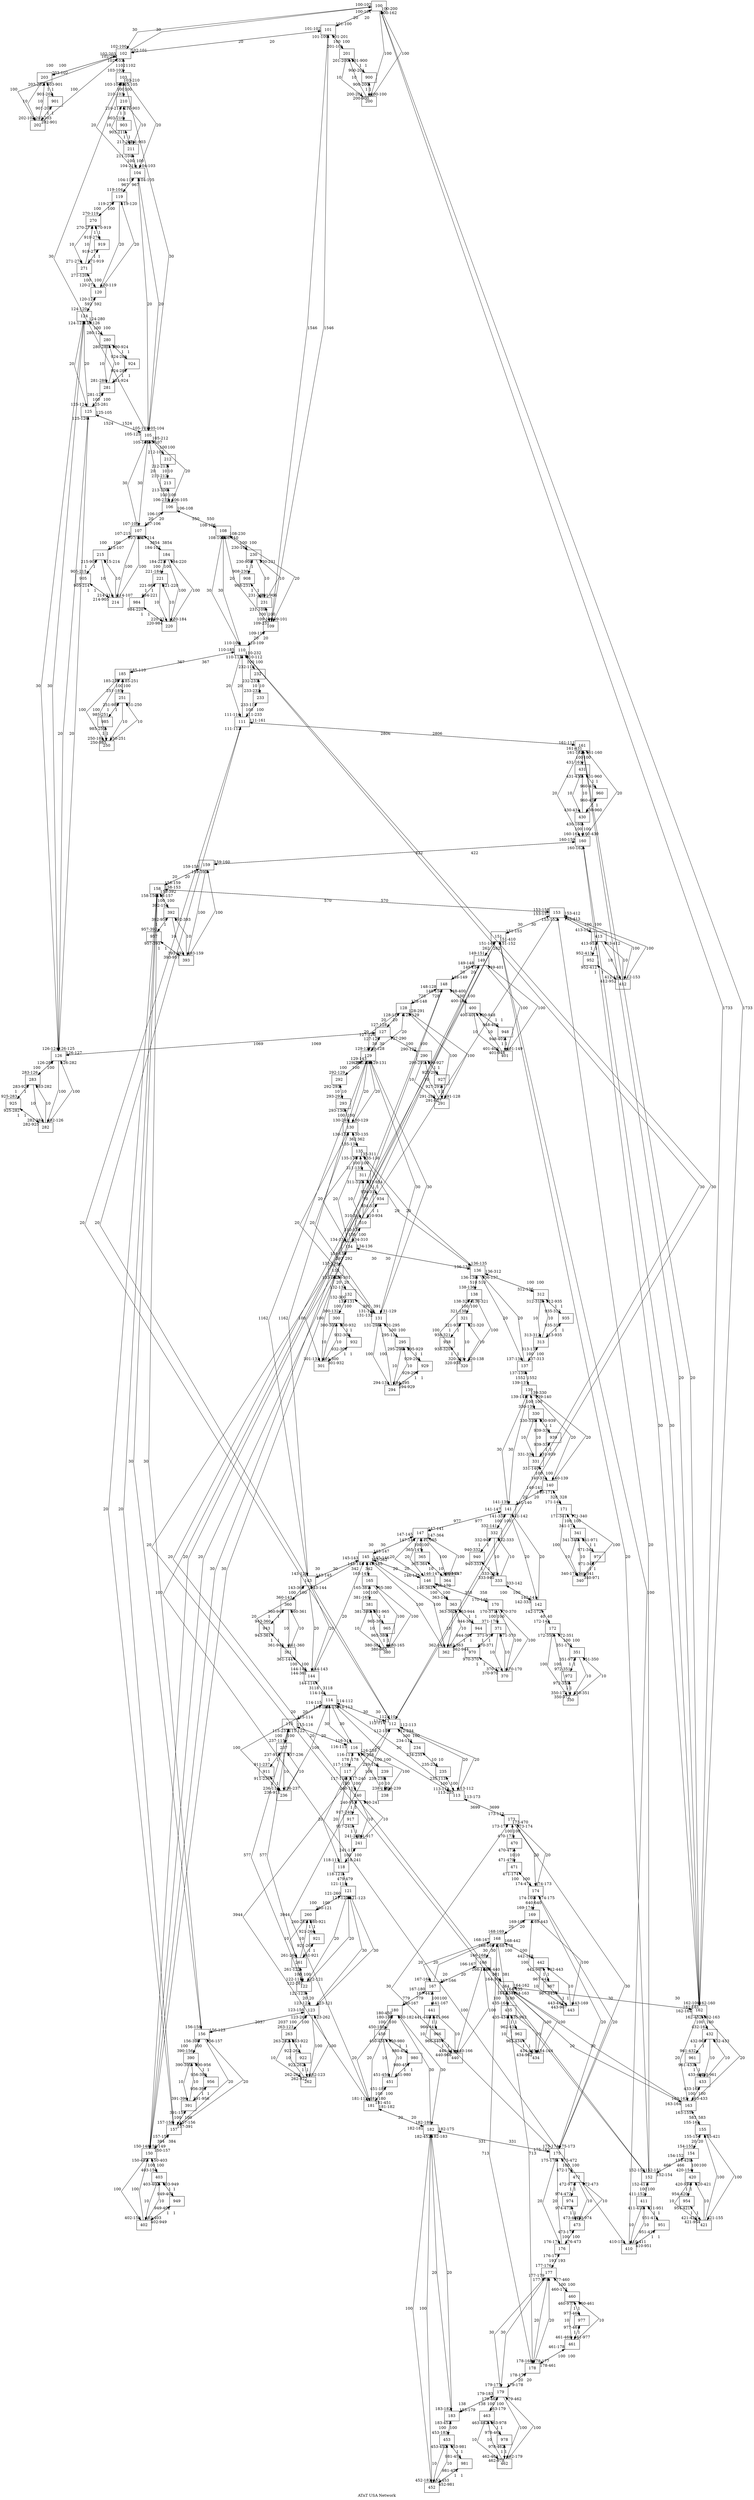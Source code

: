 digraph Test {

	/*compound=true*/
	//176 Nodes
	node [shape=box];
	edge [len=3];
	/*Instantiation of nodes, required to successfully calling .get_node_list() 		(pydot) */
	//BACKBONE NODES (82)
	100[group=A, comment=PID1]; 101[group=A, comment=PID1]; 102[group=A, comment=PID1]; //SEATTLE
	103[group=A, comment=PID2]; 104[group=A, comment=PID2]; 105[group=A, comment=PID2]; 106[group=A, comment=PID2]; 107[group=A, comment=PID2]; //SF
	108[group=A, comment=PID3]; 109[group=A, comment=PID3]; 110[group=A, comment=PID3]; 111[group=A, comment=PID3]; 112[group=A, comment=PID3]; //LA
	113[group=A, comment=PID3]; 114[group=A, comment=PID3]; 115[group=A, comment=PID3]; 116[group=A, comment=PID3]; //LA
	117[group=A, comment=PID4]; 118[group=A, comment=PID4]; //SD
	119[group=A, comment=PID5]; 120[group=A, comment=PID5]; //Salt Lake City
	121[group=A, comment=PID6]; 122[group=A, comment=PID6]; 123[group=A, comment=PID6]; //Phx
	124[group=A, comment=PID7]; 125[group=A, comment=PID7]; 126[group=A, comment=PID7]; //DENVER
	127[group=A, comment=PID8]; 128[group=A, comment=PID8]; 129[group=A, comment=PID8]; 130[group=A, comment=PID8]; 131[group=A, comment=PID8]; //Dallas
	132[group=A, comment=PID9]; 133[group=A, comment=PID9]; //San Antonio
	134[group=A, comment=PID10]; 135[group=A, comment=PID10]; 136[group=A, comment=PID10]; 137[group=A, comment=PID10]; //Houston
	138[group=A, comment=PID11]; //NO
	139[group=A, comment=PID12]; 140[group=A, comment=PID12]; 141[group=A, comment=PID12]; 142[group=A, comment=PID12]; //MIA
	143[group=A, comment=PID13]; 144[group=A, comment=PID13]; 145[group=A, comment=PID13]; 146[group=A, comment=PID13]; 147[group=A, comment=PID13]; //ATL 185
	148[group=A, comment=PID14]; 149[group=A, comment=PID14]; 150[group=A, comment=PID14]; //KC
	151[group=A, comment=PID15]; 152[group=A, comment=PID15]; 153[group=A, comment=PID15]; //Omaha
	154[group=A, comment=PID16]; 155[group=A, comment=PID16]; //Minapolis
	156[group=A, comment=PID17]; 157[group=A, comment=PID17]; 158[group=A, comment=PID17]; 159[group=A, comment=PID17]; //St.Louis
	160[group=A, comment=PID18]; 161[group=A, comment=PID18]; 162[group=A, comment=PID18]; 163[group=A, comment=PID18]; 164[group=A, comment=PID18]; //CHICAGO
	165[group=A, comment=PID19]; //Nashville
	166[group=A, comment=PID20]; 167[group=A, comment=PID20]; 168[group=A, comment=PID20]; 169[group=A, comment=PID20]; //DETROIT
	170[group=A, comment=PID21]; //Charlotte
	171[group=A, comment=PID22]; //TAMPA BAY
	172[group=A, comment=PID23]; //Ft. Lauderdale
	173[group=A, comment=PID24]; 174[group=A, comment=PID24]; 175[group=A, comment=PID24]; 176[group=A, comment=PID24]; //Washington D.C.
	177[group=A, comment=PID25]; 178[group=A, comment=PID25]; 179[group=A, comment=PID25]; //Philly
	180[group=A, comment=PID26]; 181[group=A, comment=PID26]; 182[group=A, comment=PID26]; 183[group=A, comment=PID26]; //NY
	184[group=A, comment=PID27]; //Honolulu
	185[group=A, comment=PID28]; //Las Vegas
	

	
	//Aggregation Network (94)
	200[group=A, comment=PID1]; 201[group=A, comment=PID1]; 202[group=A, comment=PID1]; 203[group=A, comment=PID1];//Seattle
	210[group=A, comment=PID2]; 211[group=A, comment=PID2]; 212[group=A, comment=PID2]; 213[group=A, comment=PID2];//San Fransisco
	214[group=A, comment=PID2]; 215[group=A, comment=PID2];//San Fransico
	230[group=A, comment=PID3]; 231[group=A, comment=PID3]; 232[group=A, comment=PID3]; 233[group=A, comment=PID3]; 
	234[group=A, comment=PID3]; 235[group=A, comment=PID3];//Los Angeles
	236[group=A, comment=PID3]; 237[group=A, comment=PID3]; 238[group=A, comment=PID3]; 239[group=A, comment=PID3];//Los Angeles
	240[group=A, comment=PID4]; 241[group=A, comment=PID4]; //San Diego
	270[group=A, comment=PID5]; 271[group=A, comment=PID5]; //Salt Lake City
	260[group=A, comment=PID6]; 261[group=A, comment=PID6]; 262[group=A, comment=PID6]; 263[group=A, comment=PID6];//Phoenix
	280[group=A, comment=PID7]; 281[group=A, comment=PID7]; 282[group=A, comment=PID7]; 283[group=A, comment=PID7];//Denver
	290[group=A, comment=PID8]; 291[group=A, comment=PID8]; 292[group=A, comment=PID8]; 293[group=A, comment=PID8]; //Dallas
	294[group=A, comment=PID8]; 295[group=A, comment=PID8];//Dallas
	300[group=A, comment=PID9]; 301[group=A, comment=PID9]; //San Antonio
	310[group=A, comment=PID10]; 311[group=A, comment=PID10]; 312[group=A, comment=PID10]; 313[group=A, comment=PID10];//Houston
	320[group=A, comment=PID11]; 321[group=A, comment=PID11]; //New Orealns
	330[group=A, comment=PID12]; 331[group=A, comment=PID12]; 332[group=A, comment=PID12]; 333[group=A, comment=PID12]; //Miami
	360[group=A, comment=PID13]; 361[group=A, comment=PID13]; 362[group=A, comment=PID13]; 363[group=A, comment=PID13]; //Atlanta
	364[group=A, comment=PID13]; 365[group=A, comment=PID13]; //Atlanta
	400[group=A, comment=PID14]; 401[group=A, comment=PID14]; 402[group=A, comment=PID14]; 403[group=A, comment=PID14]; //Kansas City
	410[group=A, comment=PID15]; 411[group=A, comment=PID15]; 412[group=A, comment=PID15]; 413[group=A, comment=PID15]; //Omaha
	420[group=A, comment=PID16]; 421[group=A, comment=PID16]; //Mineapolis
	390[group=A, comment=PID17]; 391[group=A, comment=PID17]; 392[group=A, comment=PID17]; 393[group=A, comment=PID17]; //St. Louis	
	430[group=A, comment=PID18]; 431[group=A, comment=PID18]; 432[group=A, comment=PID18]; 433[group=A, comment=PID18]; //Chicago
	434[group=A, comment=PID18]; 435[group=A, comment=PID18]; //Chicago
	380[group=A, comment=PID19]; 381[group=A, comment=PID19]; //Nashville
	440[group=A, comment=PID20]; 441[group=A, comment=PID20]; 442[group=A, comment=PID20]; 443[group=A, comment=PID20]; //Detroit
	370[group=A, comment=PID21]; 371[group=A, comment=PID21]; //Charlotte	
	340[group=A, comment=PID22]; 341[group=A, comment=PID22]; //Tampa Bay
	350[group=A, comment=PID23]; 351[group=A, comment=PID23]; //Ft. Lauderdale
	470[group=A, comment=PID24]; 471[group=A, comment=PID24]; 472[group=A, comment=PID24]; 473[group=A, comment=PID24]; //Washington DC.
	460[group=A, comment=PID25]; 461[group=A, comment=PID25]; 462[group=A, comment=PID25]; 463[group=A, comment=PID25]; //Philadelphia
	450[group=A, comment=PID26]; 451[group=A, comment=PID26]; 452[group=A, comment=PID26]; 453[group=A, comment=PID26]; //New York
	220[group=A, comment=PID27]; 221[group=A, comment=PID27]; //Honolulu
	250[group=A, comment=PID28]; 251[group=A, comment=PID28]; //Las Vegas
	
	//VANTAGE POINTS
	900[group=V, comment=PID0]; 901[group=V, comment=PID0];//Seattle
	903[group=V, comment=PID0]; //904[group=V, comment=PID0];
	905[group=V, comment=PID0]; 
	908[group=V, comment=PID0]; //909[group=V, comment=PID0]; 910[group=V, comment=PID0]; 
	911[group=V, comment=PID0]; //912[group=V, comment=PID0]; 
	917[group=V, comment=PID0]; 919[group=V, comment=PID0]; 
	921[group=V, comment=PID0]; 922[group=V, comment=PID0]; 
	924[group=V, comment=PID0]; 925[group=V, comment=PID0]; 
	927[group=V, comment=PID0]; //928[group=V, comment=PID0];
	929[group=V, comment=PID0];
	932[group=V, comment=PID0]; 934[group=V, comment=PID0]; 935[group=V, comment=PID0];
	938[group=V, comment=PID0]; 939[group=V, comment=PID0]; 940[group=V, comment=PID0];
	943[group=V, comment=PID0]; 944[group=V, comment=PID0]; //945[group=V, comment=PID0];
	948[group=V, comment=PID0]; 949[group=V, comment=PID0]; 
	951[group=V, comment=PID0]; 952[group=V, comment=PID0]; 
	954[group=V, comment=PID0]; 956[group=V, comment=PID0]; 957[group=V, comment=PID0]; 
	960[group=V, comment=PID0]; 961[group=V, comment=PID0]; 962[group=V, comment=PID0];
	965[group=V, comment=PID0]; 966[group=V, comment=PID0]; 967[group=V, comment=PID0];
	970[group=V, comment=PID0]; 971[group=V, comment=PID0]; 972[group=V, comment=PID0]; 
	//973[group=V, comment=PID0]; 
	974[group=V, comment=PID0]; 
	977[group=V, comment=PID0]; 978[group=V, comment=PID0]; 
	980[group=V, comment=PID0]; 981[group=V, comment=PID0]; 
	984[group=V, comment=PID0]; 985[group=V, comment=PID0]; 
	
	
	
	overlap = scale;
	splines = false;
	label = "ATnT USA Network";
	orientation = portrait;
	
	//CORE EDGES
	//Seattle
	100 -> 162	[label=1733,headlabel="162-100" ,alias = 1,latency=9.299,alto=PID0];
	101 -> 109	[label=1546,headlabel="109-101" ,alias = 1,latency=5.156,alto=PID0];
	102 -> 103	[label=1102,headlabel="103-102" ,alias = 1,latency=3.675,alto=PID0];
	//San Fransisco
	103 -> 102	[label=1102,headlabel="102-103" ,alias = 1,latency=3.675,alto=PID0];
	104 -> 119	[label=967,headlabel="119-104" ,alias = 1,latency=3.225,alto=PID0];
	105 -> 125	[label=1524,headlabel="125-105" ,alias = 1,latency=5.083,alto=PID0];
	106 -> 108	[label=550,headlabel="108-106" ,alias = 1,latency=1.834,alto=PID0];
	107 -> 184	[label=3854,headlabel="184-107" ,alias = 1,latency=12.855,alto=PID0];
	//Los Angeles
	108 -> 106	[label=550,headlabel="106-108" ,alias = 1,latency=1.834,alto=PID0];
	109 -> 101	[label=1546,headlabel="101-109" ,alias = 1,latency=5.156,alto=PID0];
	110 -> 185	[label=367,headlabel="185-110" ,alias = 1,latency=1.224,alto=PID0];
	111 -> 161	[label=2806,headlabel="161-111" ,alias = 1,latency=9.359,alto=PID0];
	112 -> 181	[label=3944,headlabel="181-112" ,alias = 1,latency=13.155,alto=PID0];
	113 -> 173	[label=3699,headlabel="173-113" ,alias = 1,latency=12.338,alto=PID0];
	114 -> 144	[label=3118,headlabel="144-114" ,alias = 1,latency=10.400,alto=PID0];
	115 -> 122	[label=577,headlabel="122-115" ,alias = 1,latency=1.924,alto=PID0];
	116 -> 117	[label=178,headlabel="117-116" ,alias = 1,latency=0.593,alto=PID0];
	//San Diego
	117 -> 116	[label=178,headlabel="116-117" ,alias = 1,latency=0.593,alto=PID0];
	118 -> 121	[label=479,headlabel="121-118" ,alias = 1,latency=1.597,alto=PID0];
	//Salt Lake City
	119 -> 104	[label=967,headlabel="104-119" ,alias = 1,latency=9.333,alto=PID0];
	120 -> 124	[label=592,headlabel="124-120" ,alias = 1,latency=4.252,alto=PID0];
	//Phoenix
	121 -> 118	[label=479,headlabel="118-121" ,alias = 1,latency=1.597,alto=PID0];
	122 -> 115	[label=577,headlabel="115-122" ,alias = 1,latency=1.924,alto=PID0];
	123 -> 156	[label=2037,headlabel="156-123" ,alias = 1,latency=6.794,alto=PID0];
	//Denver
	124 -> 120	[label=592,headlabel="120-124" ,alias = 1,latency=4.252,alto=PID0];
	125 -> 105	[label=1524,headlabel="105-125" ,alias = 1,latency=5.083,alto=PID0];
	126 -> 127	[label=1069,headlabel="127-126" ,alias = 1,latency=3.565,alto=PID0];
	//Dallas
	127 -> 126	[label=1069,headlabel="126-127" ,alias = 1,latency=3.565,alto=PID0];
	128 -> 148	[label=728,headlabel="148-128" ,alias = 1,latency=2.428,alto=PID0];
	129 -> 143	[label=1162,headlabel="143-129" ,alias = 1,latency=3.876,alto=PID0];
	130 -> 135	[label=362,headlabel="135-130" ,alias = 1,latency=1.207,alto=PID0];
	131 -> 132	[label=391,headlabel="132-131" ,alias = 1,latency=1.304,alto=PID0];
	//San Antonio
	132 -> 131	[label=391,headlabel="131-132" ,alias = 1,latency=1.304,alto=PID0];
	133 -> 134	[label=292,headlabel="134-133" ,alias = 1,latency=0.974,alto=PID0];
	//Houston
	134 -> 133	[label=292,headlabel="133-134" ,alias = 1,latency=0.974,alto=PID0];
	135 -> 130	[label=362,headlabel="130-135" ,alias = 1,latency=1.207,alto=PID0];
	136 -> 138	[label=510,headlabel="138-136" ,alias = 1,latency=1.701,alto=PID0];
	137 -> 139	[label=1552,headlabel="139-137" ,alias = 1,latency=5.176,alto=PID0];
	//New Orleans
	138 -> 136	[label=510,headlabel="136-138" ,alias = 1,latency=1.701,alto=PID0];
	//Miami
	139 -> 137	[label=1552,headlabel="137-139" ,alias = 1,latency=5.176,alto=PID0];
	140 -> 171	[label=328,headlabel="171-140" ,alias = 1,latency=1.094,alto=PID0];
	141 -> 147	[label=977,headlabel="147-141" ,alias = 1,latency=3.258,alto=PID0];
	142 -> 172	[label=40,headlabel="172-142" ,alias = 1,latency=0.133,alto=PID0];
	//Atlanta
	143 -> 129	[label=1162,headlabel="129-143" ,alias = 1,latency=3.876,alto=PID0];
	144 -> 114	[label=3118,headlabel="114-144" ,alias = 1,latency=10.400,alto=PID0];
	145 -> 165	[label=342,headlabel="165-145" ,alias = 1,latency=1.140,alto=PID0];
	146 -> 170	[label=358,headlabel="170-146" ,alias = 1,latency=1.194,alto=PID0];
	147 -> 141	[label=977,headlabel="141-147" ,alias = 1,latency=3.258,alto=PID0];
	//Kansas City
	148 -> 128	[label=728,headlabel="128-148" ,alias = 1,latency=2.428,alto=PID0];
	149 -> 151	[label=262,headlabel="151-149" ,alias = 1,latency=0.873,alto=PID0];
	150 -> 157	[label=384,headlabel="157-150" ,alias = 1,latency=1.901,alto=PID0];
	//Omaha
	151 -> 149	[label=262,headlabel="149-151" ,alias = 1,latency=0.873,alto=PID0];
	152 -> 154	[label=466,headlabel="154-152" ,alias = 1,latency=1.554,alto=PID0];
	153 -> 158	[label=570,headlabel="158-153" ,alias = 1,latency=1.901,alto=PID0];
	//Mineapolis
	154 -> 152	[label=466,headlabel="152-154" ,alias = 1,latency=1.554,alto=PID0];
	155 -> 163	[label=583,headlabel="163-155" ,alias = 1,latency=1.944,alto=PID0];
	//St. Louis
	156 -> 123	[label=2037,headlabel="123-156" ,alias = 1,latency=6.794,alto=PID0];
	157 -> 150	[label=384,headlabel="150-157" ,alias = 1,latency=1.901,alto=PID0];
	158 -> 153	[label=570,headlabel="153-158" ,alias = 1,latency=1.901,alto=PID0];
	159 -> 160	[label=422,headlabel="160-159" ,alias = 1,latency=1.407,alto=PID0];
	//Chicago
	160 -> 159	[label=422,headlabel="159-160" ,alias = 1,latency=1.407,alto=PID0];
	161 -> 111	[label=2806,headlabel="111-161" ,alias = 1,latency=9.359,alto=PID0];
	162 -> 100	[label=1733,headlabel="100-162" ,alias = 1,latency=9.299,alto=PID0];
	163 -> 155	[label=583,headlabel="155-163" ,alias = 1,latency=1.944,alto=PID0];
	164 -> 166	[label=381,headlabel="166-164" ,alias = 1,latency=1.270,alto=PID0];
	//Nashville
	165 -> 145	[label=342,headlabel="145-165" ,alias = 1,latency=1.140,alto=PID0];
	//Detroit
	166 -> 164	[label=381,headlabel="164-166" ,alias = 1,latency=1.270,alto=PID0];
	167 -> 180	[label=779,headlabel="180-167" ,alias = 1,latency=2.598,alto=PID0];
	168 -> 178	[label=713,headlabel="178-168" ,alias = 1,latency=2.378,alto=PID0];
	169 -> 174	[label=640,headlabel="174-169" ,alias = 1,latency=2.134,alto=PID0];
	//Charlotte
	170 -> 146	[label=358,headlabel="146-170" ,alias = 1,latency=1.194,alto=PID0];
	//Tampa Bay
	171 -> 140	[label=328,headlabel="140-171" ,alias = 1,latency=1.094,alto=PID0];
	//Fort Lauderdale
	172 -> 142	[label=40,headlabel="142-172" ,alias = 1,latency=0.133,alto=PID0];
	//Washington D.C.
	173 -> 113	[label=3699,headlabel="113-173" ,alias = 1,latency=12.338,alto=PID0];
	174 -> 169	[label=640,headlabel="169-174" ,alias = 1,latency=2.134,alto=PID0];
	175 -> 182	[label=331,headlabel="182-175" ,alias = 1,latency=1.104,alto=PID0];
	176 -> 177	[label=193,headlabel="177-176" ,alias = 1,latency=0.643,alto=PID0];
	//Philadelphia
	177 -> 176	[label=193,headlabel="176-177" ,alias = 1,latency=0.643,alto=PID0];
	178 -> 168	[label=713,headlabel="168-178" ,alias = 1,latency=2.378,alto=PID0];
	179 -> 183	[label=138,headlabel="183-179" ,alias = 1,latency=0.460,alto=PID0];
	//New York
	180 -> 167	[label=779,headlabel="167-180" ,alias = 1,latency=2.598,alto=PID0];
	181 -> 112	[label=3944,headlabel="112-181" ,alias = 1,latency=13.155,alto=PID0];
	182 -> 175	[label=331,headlabel="175-182" ,alias = 1,latency=1.104,alto=PID0];
	183 -> 179	[label=138,headlabel="179-183" ,alias = 1,latency=0.460,alto=PID0];
	//Honolulu
	184 -> 107	[label=3854,headlabel="107-184" ,alias = 1,latency=12.855,alto=PID0];
	//Las Vegas
	185 -> 110	[label=367,headlabel="110-185" ,alias = 1,latency=1.224,alto=PID0];
		
		
	//Aggregation Network edges
	//Seattle
	100 -> 101	[label=20,headlabel="101-100" ,alias=1,latency=4];
	100 -> 102	[label=30,headlabel="102-100" ,alias=1,latency=4];
	100 -> 200	[label=100,headlabel="200-100" ,alias=1,latency=4];
	200 -> 100	[label=100,headlabel="100-200" ,alias=1,latency=4];
	200 -> 201	[label=10,headlabel="201-200" ,alias=1,latency=4];
	101 -> 100	[label=20,headlabel="100-101" ,alias=1,latency=4];
	101 -> 102	[label=20,headlabel="102-101" ,alias=1,latency=4];
	101 -> 201	[label=100,headlabel="201-101" ,alias=1,latency=4];
	201 -> 200	[label=10,headlabel="200-201" ,alias=1,latency=4];
	201 -> 101	[label=100,headlabel="101-201" ,alias=1,latency=4];
	102 -> 101	[label=20,headlabel="101-102" ,alias=1,latency=4];
	102 -> 100	[label=30,headlabel="100-102" ,alias=1,latency=4];
	102 -> 202	[label=100,headlabel="202-102" ,alias=1,latency=4];
	102 -> 203	[label=100,headlabel="203-102" ,alias=1,latency=4];
	202 -> 102	[label=100,headlabel="102-202" ,alias=1,latency=4];
	202 -> 203	[label=10,headlabel="203-202" ,alias=1,latency=4];
	203 -> 202	[label=10,headlabel="202-203" ,alias=1,latency=4];
	203 -> 102	[label=100,headlabel="102-203" ,alias=1,latency=4];
	200 -> 900	[label=1,headlabel="900-200" ,alias=1,latency=4];
	900 -> 200	[label=1,headlabel="200-900" ,alias=1,latency=4];
	201 -> 900	[label=1,headlabel="900-201" ,alias=1,latency=4];
	900 -> 201	[label=1,headlabel="201-900" ,alias=1,latency=4];
	202 -> 901	[label=1,headlabel="901-202" ,alias=1,latency=4];
	901 -> 202	[label=1,headlabel="202-901" ,alias=1,latency=4];
	203 -> 901	[label=1,headlabel="901-203" ,alias=1,latency=4];
	901 -> 203	[label=1,headlabel="203-901" ,alias=1,latency=4];
	//San Fransico
	103 -> 104	[label=20,headlabel="104-103" ,alias=1,latency=4];
	103 -> 105	[label=30,headlabel="105-103" ,alias=1,latency=4];
	103 -> 210	[label=100,headlabel="210-103" ,alias=1,latency=4];
	210 -> 103	[label=100,headlabel="103-210" ,alias=1,latency=4];
	210 -> 211	[label=10,headlabel="211-210" ,alias=1,latency=4];
	104 -> 103	[label=20,headlabel="103-104" ,alias=1,latency=4];
	104 -> 105	[label=20,headlabel="105-104" ,alias=1,latency=4];
	104 -> 211	[label=100,headlabel="211-104" ,alias=1,latency=4];
	211 -> 210	[label=10,headlabel="210-211" ,alias=1,latency=4];
	211 -> 104	[label=100,headlabel="104-211" ,alias=1,latency=4];
	105 -> 103	[label=30,headlabel="103-105" ,alias=1,latency=4];
	105 -> 104	[label=20,headlabel="104-105" ,alias=1,latency=4];
	105 -> 106	[label=20,headlabel="106-105" ,alias=1,latency=4];
	105 -> 107	[label=30,headlabel="107-105" ,alias=1,latency=4];
	105 -> 212	[label=100,headlabel="212-105" ,alias=1,latency=4];
	212 -> 105	[label=100,headlabel="105-212" ,alias=1,latency=4];
	212 -> 213	[label=10,headlabel="213-212" ,alias=1,latency=4];
	106 -> 105	[label=20,headlabel="105-106" ,alias=1,latency=4];
	106 -> 107	[label=20,headlabel="107-106" ,alias=1,latency=4];
	106 -> 213	[label=100,headlabel="213-106" ,alias=1,latency=4];
	213 -> 212	[label=10,headlabel="212-213" ,alias=1,latency=4];
	213 -> 106	[label=100,headlabel="106-213" ,alias=1,latency=4];
	107 -> 105	[label=30,headlabel="105-107" ,alias=1,latency=4];
	107 -> 106	[label=20,headlabel="106-107" ,alias=1,latency=4];
	107 -> 214	[label=100,headlabel="214-107" ,alias=1,latency=4];
	107 -> 215	[label=100,headlabel="215-107" ,alias=1,latency=4];
	214 -> 107	[label=100,headlabel="107-214" ,alias=1,latency=4];
	214 -> 215	[label=10,headlabel="215-214" ,alias=1,latency=4];
	215 -> 214	[label=10,headlabel="214-215" ,alias=1,latency=4];
	215 -> 107	[label=100,headlabel="107-215" ,alias=1,latency=4];
	210 -> 903	[label=1,headlabel="903-210" ,alias=1,latency=4];
	903 -> 210	[label=1,headlabel="210-903" ,alias=1,latency=4];
	211 -> 903	[label=1,headlabel="903-211" ,alias=1,latency=4];
	903 -> 211	[label=1,headlabel="211-903" ,alias=1,latency=4];
	//212 -> 904	[label=1,headlabel="904-212" ,alias=1,latency=4];
	//904 -> 212	[label=1,headlabel="212-904" ,alias=1,latency=4];
	//213 -> 904	[label=1,headlabel="904-213" ,alias=1,latency=4];
	//904 -> 213	[label=1,headlabel="213-904" ,alias=1,latency=4];
	214 -> 905	[label=1,headlabel="905-214" ,alias=1,latency=4];
	905 -> 214	[label=1,headlabel="214-905" ,alias=1,latency=4];
	215 -> 905	[label=1,headlabel="905-215" ,alias=1,latency=4];
	905 -> 215	[label=1,headlabel="215-905" ,alias=1,latency=4];
	//Los Angeles
	108 -> 109	[label=20,headlabel="109-108" ,alias=1,latency=4];
	108 -> 110	[label=30,headlabel="110-108" ,alias=1,latency=4];
	108 -> 230	[label=100,headlabel="230-108" ,alias=1,latency=4];
	230 -> 108	[label=100,headlabel="108-230" ,alias=1,latency=4];
	230 -> 231	[label=10,headlabel="231-230" ,alias=1,latency=4];
	109 -> 108	[label=20,headlabel="108-109" ,alias=1,latency=4];
	109 -> 110	[label=20,headlabel="110-109" ,alias=1,latency=4];
	109 -> 231	[label=100,headlabel="231-109" ,alias=1,latency=4];
	231 -> 230	[label=10,headlabel="230-231" ,alias=1,latency=4];
	231 -> 109	[label=100,headlabel="109-231" ,alias=1,latency=4];
	110 -> 108	[label=30,headlabel="108-110" ,alias=1,latency=4];
	110 -> 109	[label=20,headlabel="109-110" ,alias=1,latency=4];
	110 -> 111	[label=20,headlabel="111-110" ,alias=1,latency=4];
	110 -> 112	[label=30,headlabel="112-110" ,alias=1,latency=4];
	110 -> 232	[label=100,headlabel="232-110" ,alias=1,latency=4];
	232 -> 110	[label=100,headlabel="110-232" ,alias=1,latency=4];
	232 -> 233	[label=10,headlabel="233-232" ,alias=1,latency=4];
	111 -> 110	[label=20,headlabel="110-111" ,alias=1,latency=4];
	111 -> 112	[label=20,headlabel="112-111" ,alias=1,latency=4];
	111 -> 233	[label=100,headlabel="233-111" ,alias=1,latency=4];
	233 -> 232	[label=10,headlabel="232-233" ,alias=1,latency=4];
	233 -> 111	[label=100,headlabel="111-233" ,alias=1,latency=4];
	112 -> 110	[label=30,headlabel="110-112" ,alias=1,latency=4];
	112 -> 113	[label=20,headlabel="113-112" ,alias=1,latency=4];
	112 -> 111	[label=20,headlabel="111-112" ,alias=1,latency=4];
	112 -> 114	[label=30,headlabel="114-112" ,alias=1,latency=4];
	112 -> 234	[label=100,headlabel="234-112" ,alias=1,latency=4];
	234 -> 112	[label=100,headlabel="112-234" ,alias=1,latency=4];
	234 -> 235	[label=10,headlabel="235-234" ,alias=1,latency=4];
	113 -> 112	[label=20,headlabel="112-113" ,alias=1,latency=4];
	113 -> 114	[label=20,headlabel="114-113" ,alias=1,latency=4];
	113 -> 235	[label=100,headlabel="235-113" ,alias=1,latency=4];
	235 -> 234	[label=10,headlabel="234-235" ,alias=1,latency=4];
	235 -> 113	[label=100,headlabel="113-235" ,alias=1,latency=4];
	114 -> 112	[label=30,headlabel="112-114" ,alias=1,latency=4];
	114 -> 113	[label=20,headlabel="113-114" ,alias=1,latency=4];
	114 -> 115	[label=20,headlabel="115-114" ,alias=1,latency=4];
	114 -> 116	[label=30,headlabel="116-114" ,alias=1,latency=4];
	114 -> 236	[label=100,headlabel="236-114" ,alias=1,latency=4];
	236 -> 114	[label=100,headlabel="114-236" ,alias=1,latency=4];
	236 -> 237	[label=10,headlabel="237-236" ,alias=1,latency=4];
	115 -> 114	[label=20,headlabel="114-115" ,alias=1,latency=4];
	115 -> 116	[label=20,headlabel="116-115" ,alias=1,latency=4];
	115 -> 237	[label=100,headlabel="237-115" ,alias=1,latency=4];
	237 -> 236	[label=10,headlabel="236-237" ,alias=1,latency=4];
	237 -> 115	[label=100,headlabel="115-237" ,alias=1,latency=4];
	116 -> 114	[label=30,headlabel="114-116" ,alias=1,latency=4];
	116 -> 115	[label=20,headlabel="115-116" ,alias=1,latency=4];
	116 -> 238	[label=100,headlabel="238-116" ,alias=1,latency=4];
	116 -> 239	[label=100,headlabel="239-116" ,alias=1,latency=4];
	238 -> 116	[label=100,headlabel="116-238" ,alias=1,latency=4];
	238 -> 239	[label=10,headlabel="239-238" ,alias=1,latency=4];
	239 -> 238	[label=10,headlabel="238-239" ,alias=1,latency=4];
	239 -> 116	[label=100,headlabel="116-239" ,alias=1,latency=4];
	230 -> 908	[label=1,headlabel="908-230" ,alias=1,latency=4];
	908 -> 230	[label=1,headlabel="230-908" ,alias=1,latency=4];
	231 -> 908	[label=1,headlabel="908-231" ,alias=1,latency=4];
	908 -> 231	[label=1,headlabel="231-908" ,alias=1,latency=4];
	//232 -> 909	[label=1,headlabel="909-232" ,alias=1,latency=4];
	//909 -> 232	[label=1,headlabel="232-909" ,alias=1,latency=4];
	//233 -> 909	[label=1,headlabel="909-233" ,alias=1,latency=4];
	//909 -> 233	[label=1,headlabel="233-909" ,alias=1,latency=4];
	//234 -> 910	[label=1,headlabel="910-234" ,alias=1,latency=4];
	//910 -> 234	[label=1,headlabel="234-910" ,alias=1,latency=4];
	//235 -> 910	[label=1,headlabel="910-235" ,alias=1,latency=4];
	//910 -> 235	[label=1,headlabel="235-910" ,alias=1,latency=4];
	236 -> 911	[label=1,headlabel="911-236" ,alias=1,latency=4];
	911 -> 236	[label=1,headlabel="236-911" ,alias=1,latency=4];
	237 -> 911	[label=1,headlabel="911-237" ,alias=1,latency=4];
	911 -> 237	[label=1,headlabel="237-911" ,alias=1,latency=4];
	//238 -> 912	[label=1,headlabel="912-238" ,alias=1,latency=4];
	//912 -> 238	[label=1,headlabel="238-912" ,alias=1,latency=4];
	//239 -> 912	[label=1,headlabel="912-239" ,alias=1,latency=4];
	//912 -> 239	[label=1,headlabel="239-912" ,alias=1,latency=4];
	//San Diego
	117 -> 118	[label=20,headlabel="118-117" ,alias=1,latency=4];
	117 -> 240	[label=100,headlabel="240-117" ,alias=1,latency=4];
	240 -> 117	[label=100,headlabel="117-240" ,alias=1,latency=4];
	240 -> 241	[label=10,headlabel="241-240" ,alias=1,latency=4];
	118 -> 117	[label=20,headlabel="117-118" ,alias=1,latency=4];
	118 -> 241	[label=100,headlabel="241-118" ,alias=1,latency=4];
	241 -> 240	[label=10,headlabel="240-241" ,alias=1,latency=4];
	241 -> 118	[label=100,headlabel="118-241" ,alias=1,latency=4];
	240 -> 917	[label=1,headlabel="917-240" ,alias=1,latency=4];
	917 -> 240	[label=1,headlabel="240-917" ,alias=1,latency=4];
	241 -> 917	[label=1,headlabel="917-241" ,alias=1,latency=4];
	917 -> 241	[label=1,headlabel="241-917" ,alias=1,latency=4];
	//Salt Lake City
	119 -> 120	[label=20,headlabel="120-119" ,alias=1,latency=4];
	119 -> 270	[label=100,headlabel="270-119" ,alias=1,latency=4];
	270 -> 119	[label=100,headlabel="119-270" ,alias=1,latency=4];
	270 -> 271	[label=10,headlabel="271-270" ,alias=1,latency=4];
	120 -> 119	[label=20,headlabel="119-120" ,alias=1,latency=4];
	120 -> 271	[label=100,headlabel="271-120" ,alias=1,latency=4];
	271 -> 270	[label=10,headlabel="270-271" ,alias=1,latency=4];
	271 -> 120	[label=100,headlabel="120-271" ,alias=1,latency=4];
	270 -> 919	[label=1,headlabel="919-270" ,alias=1,latency=4];
	919 -> 270	[label=1,headlabel="270-919" ,alias=1,latency=4];
	271 -> 919	[label=1,headlabel="919-271" ,alias=1,latency=4];
	919 -> 271	[label=1,headlabel="271-919" ,alias=1,latency=4];
	//Phoenix
	121 -> 122	[label=20,headlabel="122-121" ,alias=1,latency=4];
	121 -> 123	[label=30,headlabel="123-121" ,alias=1,latency=4];
	121 -> 260	[label=100,headlabel="260-121" ,alias=1,latency=4];
	260 -> 121	[label=100,headlabel="121-260" ,alias=1,latency=4];
	260 -> 261	[label=10,headlabel="261-260" ,alias=1,latency=4];
	122 -> 121	[label=20,headlabel="121-122" ,alias=1,latency=4];
	122 -> 123	[label=20,headlabel="123-122" ,alias=1,latency=4];
	122 -> 261	[label=100,headlabel="261-122" ,alias=1,latency=4];
	261 -> 260	[label=10,headlabel="260-261" ,alias=1,latency=4];
	261 -> 122	[label=100,headlabel="122-261" ,alias=1,latency=4];
	123 -> 122	[label=20,headlabel="122-123" ,alias=1,latency=4];
	123 -> 121	[label=30,headlabel="121-123" ,alias=1,latency=4];
	123 -> 262	[label=100,headlabel="262-123" ,alias=1,latency=4];
	123 -> 263	[label=100,headlabel="263-123" ,alias=1,latency=4];
	262 -> 123	[label=100,headlabel="123-262" ,alias=1,latency=4];
	262 -> 263	[label=10,headlabel="263-262" ,alias=1,latency=4];
	263 -> 262	[label=10,headlabel="262-263" ,alias=1,latency=4];
	263 -> 123	[label=100,headlabel="123-263" ,alias=1,latency=4];
	260 -> 921	[label=1,headlabel="921-260" ,alias=1,latency=4];
	921 -> 260	[label=1,headlabel="260-921" ,alias=1,latency=4];
	261 -> 921	[label=1,headlabel="921-261" ,alias=1,latency=4];
	921 -> 261	[label=1,headlabel="261-921" ,alias=1,latency=4];
	262 -> 922	[label=1,headlabel="922-262" ,alias=1,latency=4];
	922 -> 262	[label=1,headlabel="262-922" ,alias=1,latency=4];
	263 -> 922	[label=1,headlabel="922-263" ,alias=1,latency=4];
	922 -> 263	[label=1,headlabel="263-922" ,alias=1,latency=4];
	//Denver
	124 -> 125	[label=20,headlabel="125-124" ,alias=1,latency=4];
	124 -> 126	[label=30,headlabel="126-124" ,alias=1,latency=4];
	124 -> 280	[label=100,headlabel="280-124" ,alias=1,latency=4];
	280 -> 124	[label=100,headlabel="124-280" ,alias=1,latency=4];
	280 -> 281	[label=10,headlabel="281-280" ,alias=1,latency=4];
	125 -> 124	[label=20,headlabel="124-125" ,alias=1,latency=4];
	125 -> 126	[label=20,headlabel="126-125" ,alias=1,latency=4];
	125 -> 281	[label=100,headlabel="281-125" ,alias=1,latency=4];
	281 -> 280	[label=10,headlabel="280-281" ,alias=1,latency=4];
	281 -> 125	[label=100,headlabel="125-281" ,alias=1,latency=4];
	126 -> 125	[label=20,headlabel="125-126" ,alias=1,latency=4];
	126 -> 124	[label=30,headlabel="124-126" ,alias=1,latency=4];
	126 -> 282	[label=100,headlabel="282-126" ,alias=1,latency=4];
	126 -> 283	[label=100,headlabel="283-126" ,alias=1,latency=4];
	282 -> 126	[label=100,headlabel="126-282" ,alias=1,latency=4];
	282 -> 283	[label=10,headlabel="283-282" ,alias=1,latency=4];
	283 -> 282	[label=10,headlabel="282-283" ,alias=1,latency=4];
	283 -> 126	[label=100,headlabel="126-283" ,alias=1,latency=4];
	280 -> 924	[label=1,headlabel="924-280" ,alias=1,latency=4];
	924 -> 280	[label=1,headlabel="280-924" ,alias=1,latency=4];
	281 -> 924	[label=1,headlabel="924-281" ,alias=1,latency=4];
	924 -> 281	[label=1,headlabel="281-924" ,alias=1,latency=4];
	282 -> 925	[label=1,headlabel="925-282" ,alias=1,latency=4];
	925 -> 282	[label=1,headlabel="282-925" ,alias=1,latency=4];
	283 -> 925	[label=1,headlabel="925-283" ,alias=1,latency=4];
	925 -> 283	[label=1,headlabel="283-925" ,alias=1,latency=4];
	//Dallas
	127 -> 128	[label=20,headlabel="128-127" ,alias=1,latency=4];
	127 -> 129	[label=30,headlabel="129-127" ,alias=1,latency=4];
	127 -> 290	[label=100,headlabel="290-127" ,alias=1,latency=4];
	290 -> 127	[label=100,headlabel="127-290" ,alias=1,latency=4];
	290 -> 291	[label=10,headlabel="291-290" ,alias=1,latency=4];
	128 -> 127	[label=20,headlabel="127-128" ,alias=1,latency=4];
	128 -> 129	[label=20,headlabel="129-128" ,alias=1,latency=4];
	128 -> 291	[label=100,headlabel="291-128" ,alias=1,latency=4];
	291 -> 290	[label=10,headlabel="290-291" ,alias=1,latency=4];
	291 -> 128	[label=100,headlabel="128-291" ,alias=1,latency=4];
	129 -> 127	[label=30,headlabel="127-129" ,alias=1,latency=4];
	129 -> 128	[label=20,headlabel="128-129" ,alias=1,latency=4];
	129 -> 130	[label=20,headlabel="130-129" ,alias=1,latency=4];
	129 -> 131	[label=30,headlabel="131-129" ,alias=1,latency=4];
	129 -> 292	[label=100,headlabel="292-129" ,alias=1,latency=4];
	292 -> 129	[label=100,headlabel="129-292" ,alias=1,latency=4];
	292 -> 293	[label=10,headlabel="293-292" ,alias=1,latency=4];
	130 -> 129	[label=20,headlabel="129-130" ,alias=1,latency=4];
	130 -> 131	[label=20,headlabel="131-130" ,alias=1,latency=4];
	130 -> 293	[label=100,headlabel="293-130" ,alias=1,latency=4];
	293 -> 292	[label=10,headlabel="292-293" ,alias=1,latency=4];
	293 -> 130	[label=100,headlabel="130-293" ,alias=1,latency=4];
	131 -> 129	[label=30,headlabel="129-131" ,alias=1,latency=4];
	131 -> 130	[label=20,headlabel="130-131" ,alias=1,latency=4];
	131 -> 294	[label=100,headlabel="294-131" ,alias=1,latency=4];
	131 -> 295	[label=100,headlabel="295-131" ,alias=1,latency=4];
	294 -> 131	[label=100,headlabel="131-294" ,alias=1,latency=4];
	294 -> 295	[label=10,headlabel="295-294" ,alias=1,latency=4];
	295 -> 294	[label=10,headlabel="294-295" ,alias=1,latency=4];
	295 -> 131	[label=100,headlabel="131-295" ,alias=1,latency=4];
	290 -> 927	[label=1,headlabel="927-290" ,alias=1,latency=4];
	927 -> 290	[label=1,headlabel="290-927" ,alias=1,latency=4];
	291 -> 927	[label=1,headlabel="927-291" ,alias=1,latency=4];
	927 -> 291	[label=1,headlabel="291-927" ,alias=1,latency=4];
	//292 -> 928	[label=1,headlabel="928-292" ,alias=1,latency=4];
	//928 -> 292	[label=1,headlabel="292-928" ,alias=1,latency=4];
	//293 -> 928	[label=1,headlabel="928-293" ,alias=1,latency=4];
	//928 -> 293	[label=1,headlabel="293-928" ,alias=1,latency=4];
	294 -> 929	[label=1,headlabel="929-294" ,alias=1,latency=4];
	929 -> 294	[label=1,headlabel="294-929" ,alias=1,latency=4];
	295 -> 929	[label=1,headlabel="929-295" ,alias=1,latency=4];
	929 -> 295	[label=1,headlabel="295-929" ,alias=1,latency=4];
	//San Antonio
	132 -> 133	[label=20,headlabel="133-132" ,alias=1,latency=4];
	132 -> 300	[label=100,headlabel="300-132" ,alias=1,latency=4];
	300 -> 132	[label=100,headlabel="132-300" ,alias=1,latency=4];
	300 -> 301	[label=10,headlabel="301-300" ,alias=1,latency=4];
	133 -> 132	[label=20,headlabel="132-133" ,alias=1,latency=4];
	133 -> 301	[label=100,headlabel="301-133" ,alias=1,latency=4];
	301 -> 300	[label=10,headlabel="300-301" ,alias=1,latency=4];
	301 -> 133	[label=100,headlabel="133-301" ,alias=1,latency=4];
	300 -> 932	[label=1,headlabel="932-300" ,alias=1,latency=4];
	932 -> 300	[label=1,headlabel="300-932" ,alias=1,latency=4];
	301 -> 932	[label=1,headlabel="932-301" ,alias=1,latency=4];
	932 -> 301	[label=1,headlabel="301-932" ,alias=1,latency=4];
	//Houston
	134 -> 135	[label=20,headlabel="135-134" ,alias=1,latency=4];
	134 -> 136	[label=30,headlabel="136-134" ,alias=1,latency=4];
	134 -> 310	[label=100,headlabel="310-134" ,alias=1,latency=4];
	310 -> 134	[label=100,headlabel="134-310" ,alias=1,latency=4];
	310 -> 311	[label=10,headlabel="311-310" ,alias=1,latency=4];
	135 -> 134	[label=20,headlabel="134-135" ,alias=1,latency=4];
	135 -> 136	[label=20,headlabel="136-135" ,alias=1,latency=4];
	135 -> 311	[label=100,headlabel="311-135" ,alias=1,latency=4];
	311 -> 310	[label=10,headlabel="310-311" ,alias=1,latency=4];
	311 -> 135	[label=100,headlabel="135-311" ,alias=1,latency=4];
	136 -> 134	[label=30,headlabel="134-136" ,alias=1,latency=4];
	136 -> 135	[label=20,headlabel="135-136" ,alias=1,latency=4];
	136 -> 137	[label=20,headlabel="137-136" ,alias=1,latency=4];
	136 -> 312	[label=100,headlabel="312-136" ,alias=1,latency=4];
	312 -> 136	[label=100,headlabel="136-312" ,alias=1,latency=4];
	312 -> 313	[label=10,headlabel="313-312" ,alias=1,latency=4];
	137 -> 136	[label=20,headlabel="136-137" ,alias=1,latency=4];
	137 -> 313	[label=100,headlabel="313-137" ,alias=1,latency=4];
	313 -> 312	[label=10,headlabel="312-313" ,alias=1,latency=4];
	313 -> 137	[label=100,headlabel="137-313" ,alias=1,latency=4];
	310 -> 934	[label=1,headlabel="934-310" ,alias=1,latency=4];
	934 -> 310	[label=1,headlabel="310-934" ,alias=1,latency=4];
	311 -> 934	[label=1,headlabel="934-311" ,alias=1,latency=4];
	934 -> 311	[label=1,headlabel="311-934" ,alias=1,latency=4];
	312 -> 935	[label=1,headlabel="935-312" ,alias=1,latency=4];
	935 -> 312	[label=1,headlabel="312-935" ,alias=1,latency=4];
	313 -> 935	[label=1,headlabel="935-313" ,alias=1,latency=4];
	935 -> 313	[label=1,headlabel="313-935" ,alias=1,latency=4];
	//New Orleans
	138 -> 320	[label=100,headlabel="320-138" ,alias=1,latency=4];
	138 -> 321	[label=100,headlabel="321-138" ,alias=1,latency=4];
	320 -> 138	[label=100,headlabel="138-320" ,alias=1,latency=4];
	320 -> 321	[label=10,headlabel="321-320" ,alias=1,latency=4];
	321 -> 138	[label=100,headlabel="138-321" ,alias=1,latency=4];
	321 -> 320	[label=10,headlabel="320-321" ,alias=1,latency=4];
	320 -> 938	[label=1,headlabel="938-320" ,alias=1,latency=4];
	938 -> 320	[label=1,headlabel="320-938" ,alias=1,latency=4];
	321 -> 938	[label=1,headlabel="938-321" ,alias=1,latency=4];
	938 -> 321	[label=1,headlabel="321-938" ,alias=1,latency=4];
	//Miami
	139 -> 140	[label=20,headlabel="140-139" ,alias=1,latency=4];
	139 -> 141	[label=30,headlabel="141-139" ,alias=1,latency=4];
	139 -> 330	[label=100,headlabel="330-139" ,alias=1,latency=4];
	330 -> 139	[label=100,headlabel="139-330" ,alias=1,latency=4];
	330 -> 331	[label=10,headlabel="331-330" ,alias=1,latency=4];
	140 -> 139	[label=20,headlabel="139-140" ,alias=1,latency=4];
	140 -> 141	[label=20,headlabel="141-140" ,alias=1,latency=4];
	140 -> 331	[label=100,headlabel="331-140" ,alias=1,latency=4];
	331 -> 330	[label=10,headlabel="330-331" ,alias=1,latency=4];
	331 -> 140	[label=100,headlabel="140-331" ,alias=1,latency=4];
	141 -> 139	[label=30,headlabel="139-141" ,alias=1,latency=4];
	141 -> 140	[label=20,headlabel="140-141" ,alias=1,latency=4];
	141 -> 142	[label=20,headlabel="142-141" ,alias=1,latency=4];
	141 -> 332	[label=100,headlabel="332-141" ,alias=1,latency=4];
	332 -> 141	[label=100,headlabel="141-332" ,alias=1,latency=4];
	332 -> 333	[label=10,headlabel="333-332" ,alias=1,latency=4];
	142 -> 141	[label=20,headlabel="141-142" ,alias=1,latency=4];
	142 -> 333	[label=100,headlabel="333-142" ,alias=1,latency=4];
	333 -> 332	[label=10,headlabel="332-333" ,alias=1,latency=4];
	333 -> 142	[label=100,headlabel="142-333" ,alias=1,latency=4];
	330 -> 939	[label=1,headlabel="939-330" ,alias=1,latency=4];
	939 -> 330	[label=1,headlabel="330-939" ,alias=1,latency=4];
	331 -> 939	[label=1,headlabel="939-331" ,alias=1,latency=4];
	939 -> 331	[label=1,headlabel="331-939" ,alias=1,latency=4];
	332 -> 940	[label=1,headlabel="940-332" ,alias=1,latency=4];
	940 -> 332	[label=1,headlabel="332-940" ,alias=1,latency=4];
	333 -> 940	[label=1,headlabel="940-333" ,alias=1,latency=4];
	940 -> 333	[label=1,headlabel="333-940" ,alias=1,latency=4];
	//Atlanta
	143 -> 144	[label=20,headlabel="144-143" ,alias=1,latency=4];
	143 -> 145	[label=30,headlabel="145-143" ,alias=1,latency=4];
	143 -> 360	[label=100,headlabel="360-143" ,alias=1,latency=4];
	360 -> 143	[label=100,headlabel="143-360" ,alias=1,latency=4];
	360 -> 361	[label=10,headlabel="361-360" ,alias=1,latency=4];
	144 -> 143	[label=20,headlabel="143-144" ,alias=1,latency=4];
	144 -> 145	[label=20,headlabel="145-144" ,alias=1,latency=4];
	144 -> 361	[label=100,headlabel="361-144" ,alias=1,latency=4];
	361 -> 360	[label=10,headlabel="360-361" ,alias=1,latency=4];
	361 -> 144	[label=100,headlabel="144-361" ,alias=1,latency=4];
	145 -> 143	[label=30,headlabel="143-145" ,alias=1,latency=4];
	145 -> 144	[label=20,headlabel="144-145" ,alias=1,latency=4];
	145 -> 146	[label=20,headlabel="146-145" ,alias=1,latency=4];
	145 -> 147	[label=30,headlabel="147-145" ,alias=1,latency=4];
	145 -> 362	[label=100,headlabel="362-145" ,alias=1,latency=4];
	362 -> 145	[label=100,headlabel="145-362" ,alias=1,latency=4];
	362 -> 363	[label=10,headlabel="363-362" ,alias=1,latency=4];
	146 -> 145	[label=20,headlabel="145-146" ,alias=1,latency=4];
	146 -> 147	[label=20,headlabel="147-146" ,alias=1,latency=4];
	146 -> 363	[label=100,headlabel="363-146" ,alias=1,latency=4];
	363 -> 362	[label=10,headlabel="362-363" ,alias=1,latency=4];
	363 -> 146	[label=100,headlabel="146-363" ,alias=1,latency=4];
	147 -> 145	[label=30,headlabel="145-147" ,alias=1,latency=4];
	147 -> 146	[label=20,headlabel="146-147" ,alias=1,latency=4];
	147 -> 364	[label=100,headlabel="364-147" ,alias=1,latency=4];
	147 -> 365	[label=100,headlabel="365-147" ,alias=1,latency=4];
	364 -> 147	[label=100,headlabel="147-364" ,alias=1,latency=4];
	364 -> 365	[label=10,headlabel="365-364" ,alias=1,latency=4];
	365 -> 364	[label=10,headlabel="364-365" ,alias=1,latency=4];
	365 -> 147	[label=100,headlabel="147-365" ,alias=1,latency=4];
	360 -> 943	[label=1,headlabel="943-360" ,alias=1,latency=4];
	943 -> 360	[label=1,headlabel="360-943" ,alias=1,latency=4];
	361 -> 943	[label=1,headlabel="943-361" ,alias=1,latency=4];
	943 -> 361	[label=1,headlabel="361-943" ,alias=1,latency=4];
	362 -> 944	[label=1,headlabel="944-362" ,alias=1,latency=4];
	944 -> 362	[label=1,headlabel="362-944" ,alias=1,latency=4];
	363 -> 944	[label=1,headlabel="944-363" ,alias=1,latency=4];
	944 -> 363	[label=1,headlabel="363-944" ,alias=1,latency=4];
	//364 -> 945	[label=1,headlabel="945-364" ,alias=1,latency=4];
	//945 -> 364	[label=1,headlabel="364-945" ,alias=1,latency=4];
	//365 -> 945	[label=1,headlabel="945-365" ,alias=1,latency=4];
	//945 -> 365	[label=1,headlabel="365-945" ,alias=1,latency=4];
	//Kansas City
	148 -> 149	[label=20,headlabel="149-148" ,alias=1,latency=4];
	148 -> 150	[label=30,headlabel="150-148" ,alias=1,latency=4];
	148 -> 400	[label=100,headlabel="400-148" ,alias=1,latency=4];
	400 -> 148	[label=100,headlabel="148-400" ,alias=1,latency=4];
	400 -> 401	[label=10,headlabel="401-400" ,alias=1,latency=4];
	149 -> 148	[label=20,headlabel="148-149" ,alias=1,latency=4];
	149 -> 150	[label=20,headlabel="150-149" ,alias=1,latency=4];
	149 -> 401	[label=100,headlabel="401-149" ,alias=1,latency=4];
	401 -> 400	[label=10,headlabel="400-401" ,alias=1,latency=4];
	401 -> 149	[label=100,headlabel="149-401" ,alias=1,latency=4];
	150 -> 149	[label=20,headlabel="149-150" ,alias=1,latency=4];
	150 -> 148	[label=30,headlabel="148-150" ,alias=1,latency=4];
	150 -> 402	[label=100,headlabel="402-150" ,alias=1,latency=4];
	150 -> 403	[label=100,headlabel="403-150" ,alias=1,latency=4];
	402 -> 150	[label=100,headlabel="150-402" ,alias=1,latency=4];
	402 -> 403	[label=10,headlabel="403-402" ,alias=1,latency=4];
	403 -> 402	[label=10,headlabel="402-403" ,alias=1,latency=4];
	403 -> 150	[label=100,headlabel="150-403" ,alias=1,latency=4];
	400 -> 948	[label=1,headlabel="948-400" ,alias=1,latency=4];
	948 -> 400	[label=1,headlabel="400-948" ,alias=1,latency=4];
	401 -> 948	[label=1,headlabel="948-401" ,alias=1,latency=4];
	948 -> 401	[label=1,headlabel="401-948" ,alias=1,latency=4];
	402 -> 949	[label=1,headlabel="949-402" ,alias=1,latency=4];
	949 -> 402	[label=1,headlabel="402-949" ,alias=1,latency=4];
	403 -> 949	[label=1,headlabel="949-403" ,alias=1,latency=4];
	949 -> 403	[label=1,headlabel="403-949" ,alias=1,latency=4];
	//Omaha
	151 -> 152	[label=20,headlabel="152-151" ,alias=1,latency=4];
	151 -> 153	[label=30,headlabel="153-151" ,alias=1,latency=4];
	151 -> 410	[label=100,headlabel="410-151" ,alias=1,latency=4];
	410 -> 151	[label=100,headlabel="151-410" ,alias=1,latency=4];
	410 -> 411	[label=10,headlabel="411-410" ,alias=1,latency=4];
	152 -> 151	[label=20,headlabel="151-152" ,alias=1,latency=4];
	152 -> 153	[label=20,headlabel="153-152" ,alias=1,latency=4];
	152 -> 411	[label=100,headlabel="411-152" ,alias=1,latency=4];
	411 -> 410	[label=10,headlabel="410-411" ,alias=1,latency=4];
	411 -> 152	[label=100,headlabel="152-411" ,alias=1,latency=4];
	153 -> 152	[label=20,headlabel="152-153" ,alias=1,latency=4];
	153 -> 151	[label=30,headlabel="151-153" ,alias=1,latency=4];
	153 -> 412	[label=100,headlabel="412-153" ,alias=1,latency=4];
	153 -> 413	[label=100,headlabel="413-153" ,alias=1,latency=4];
	412 -> 153	[label=100,headlabel="153-412" ,alias=1,latency=4];
	412 -> 413	[label=10,headlabel="413-412" ,alias=1,latency=4];
	413 -> 412	[label=10,headlabel="412-413" ,alias=1,latency=4];
	413 -> 153	[label=100,headlabel="153-413" ,alias=1,latency=4];
	410 -> 951	[label=1,headlabel="951-410" ,alias=1,latency=4];
	951 -> 410	[label=1,headlabel="410-951" ,alias=1,latency=4];
	411 -> 951	[label=1,headlabel="951-411" ,alias=1,latency=4];
	951 -> 411	[label=1,headlabel="411-951" ,alias=1,latency=4];
	412 -> 952	[label=1,headlabel="952-412" ,alias=1,latency=4];
	952 -> 412	[label=1,headlabel="412-952" ,alias=1,latency=4];
	413 -> 952	[label=1,headlabel="952-413" ,alias=1,latency=4];
	952 -> 413	[label=1,headlabel="413-952" ,alias=1,latency=4];
	//Mineapolis
	154 -> 155	[label=20,headlabel="155-154" ,alias=1,latency=4];
	154 -> 420	[label=100,headlabel="420-154" ,alias=1,latency=4];
	420 -> 154	[label=100,headlabel="154-420" ,alias=1,latency=4];
	420 -> 421	[label=10,headlabel="421-420" ,alias=1,latency=4];
	155 -> 154	[label=20,headlabel="154-155" ,alias=1,latency=4];
	155 -> 421	[label=100,headlabel="421-155" ,alias=1,latency=4];
	421 -> 420	[label=10,headlabel="420-421" ,alias=1,latency=4];
	421 -> 155	[label=100,headlabel="155-421" ,alias=1,latency=4];
	420 -> 954	[label=1,headlabel="954-420" ,alias=1,latency=4];
	954 -> 420	[label=1,headlabel="420-954" ,alias=1,latency=4];
	421 -> 954	[label=1,headlabel="954-421" ,alias=1,latency=4];
	954 -> 421	[label=1,headlabel="421-954" ,alias=1,latency=4];
	//Saint Louis
	156 -> 157	[label=20,headlabel="157-156" ,alias=1,latency=4];
	156 -> 158	[label=30,headlabel="158-156" ,alias=1,latency=4];
	156 -> 390	[label=100,headlabel="390-156" ,alias=1,latency=4];
	390 -> 156	[label=100,headlabel="156-390" ,alias=1,latency=4];
	390 -> 391	[label=10,headlabel="391-390" ,alias=1,latency=4];
	157 -> 156	[label=20,headlabel="156-157" ,alias=1,latency=4];
	157 -> 158	[label=20,headlabel="158-157" ,alias=1,latency=4];
	157 -> 391	[label=100,headlabel="391-157" ,alias=1,latency=4];
	391 -> 390	[label=10,headlabel="390-391" ,alias=1,latency=4];
	391 -> 157	[label=100,headlabel="157-391" ,alias=1,latency=4];
	158 -> 156	[label=30,headlabel="156-158" ,alias=1,latency=4];
	158 -> 157	[label=20,headlabel="157-158" ,alias=1,latency=4];
	158 -> 159	[label=20,headlabel="159-158" ,alias=1,latency=4];
	158 -> 392	[label=100,headlabel="392-158" ,alias=1,latency=4];
	392 -> 158	[label=100,headlabel="158-392" ,alias=1,latency=4];
	392 -> 393	[label=10,headlabel="393-392" ,alias=1,latency=4];
	159 -> 158	[label=20,headlabel="158-159" ,alias=1,latency=4];
	159 -> 393	[label=100,headlabel="393-159" ,alias=1,latency=4];
	393 -> 392	[label=10,headlabel="392-393" ,alias=1,latency=4];
	393 -> 159	[label=100,headlabel="159-393" ,alias=1,latency=4];
	390 -> 956	[label=1,headlabel="956-390" ,alias=1,latency=4];
	956 -> 390	[label=1,headlabel="390-956" ,alias=1,latency=4];
	391 -> 956	[label=1,headlabel="956-391" ,alias=1,latency=4];
	956 -> 391	[label=1,headlabel="391-956" ,alias=1,latency=4];
	392 -> 957	[label=1,headlabel="957-392" ,alias=1,latency=4];
	957 -> 392	[label=1,headlabel="392-957" ,alias=1,latency=4];
	393 -> 957	[label=1,headlabel="957-393" ,alias=1,latency=4];
	957 -> 393	[label=1,headlabel="393-957" ,alias=1,latency=4];
	//Chicago
	160 -> 161	[label=20,headlabel="161-160" ,alias=1,latency=4];
	160 -> 162	[label=30,headlabel="162-160" ,alias=1,latency=4];
	160 -> 430	[label=100,headlabel="430-160" ,alias=1,latency=4];
	430 -> 160	[label=100,headlabel="160-430" ,alias=1,latency=4];
	430 -> 431	[label=10,headlabel="431-430" ,alias=1,latency=4];
	161 -> 160	[label=20,headlabel="160-161" ,alias=1,latency=4];
	161 -> 162	[label=20,headlabel="162-161" ,alias=1,latency=4];
	161 -> 431	[label=100,headlabel="431-161" ,alias=1,latency=4];
	431 -> 430	[label=10,headlabel="430-431" ,alias=1,latency=4];
	431 -> 161	[label=100,headlabel="161-431" ,alias=1,latency=4];
	162 -> 160	[label=30,headlabel="160-162" ,alias=1,latency=4];
	162 -> 161	[label=20,headlabel="161-162" ,alias=1,latency=4];
	162 -> 163	[label=20,headlabel="163-162" ,alias=1,latency=4];
	162 -> 164	[label=30,headlabel="164-162" ,alias=1,latency=4];
	162 -> 432	[label=100,headlabel="432-162" ,alias=1,latency=4];
	432 -> 162	[label=100,headlabel="162-432" ,alias=1,latency=4];
	432 -> 433	[label=10,headlabel="433-432" ,alias=1,latency=4];
	163 -> 162	[label=20,headlabel="162-163" ,alias=1,latency=4];
	163 -> 164	[label=20,headlabel="164-163" ,alias=1,latency=4];
	163 -> 433	[label=100,headlabel="433-163" ,alias=1,latency=4];
	433 -> 432	[label=10,headlabel="432-433" ,alias=1,latency=4];
	433 -> 163	[label=100,headlabel="163-433" ,alias=1,latency=4];
	164 -> 162	[label=30,headlabel="162-164" ,alias=1,latency=4];
	164 -> 163	[label=20,headlabel="163-164" ,alias=1,latency=4];
	164 -> 434	[label=100,headlabel="434-164" ,alias=1,latency=4];
	164 -> 435	[label=100,headlabel="435-164" ,alias=1,latency=4];
	434 -> 164	[label=100,headlabel="164-434" ,alias=1,latency=4];
	434 -> 435	[label=10,headlabel="435-434" ,alias=1,latency=4];
	435 -> 434	[label=10,headlabel="434-435" ,alias=1,latency=4];
	435 -> 164	[label=100,headlabel="164-435" ,alias=1,latency=4];
	430 -> 960	[label=1,headlabel="960-430" ,alias=1,latency=4];
	960 -> 430	[label=1,headlabel="430-960" ,alias=1,latency=4];
	431 -> 960	[label=1,headlabel="960-431" ,alias=1,latency=4];
	960 -> 431	[label=1,headlabel="431-960" ,alias=1,latency=4];
	432 -> 961	[label=1,headlabel="961-432" ,alias=1,latency=4];
	961 -> 432	[label=1,headlabel="432-961" ,alias=1,latency=4];
	433 -> 961	[label=1,headlabel="961-433" ,alias=1,latency=4];
	961 -> 433	[label=1,headlabel="433-961" ,alias=1,latency=4];
	434 -> 962	[label=1,headlabel="962-434" ,alias=1,latency=4];
	962 -> 434	[label=1,headlabel="434-962" ,alias=1,latency=4];
	435 -> 962	[label=1,headlabel="962-435" ,alias=1,latency=4];
	962 -> 435	[label=1,headlabel="435-962" ,alias=1,latency=4];
	//Nashville
	165 -> 380	[label=100,headlabel="380-165" ,alias=1,latency=4];
	165 -> 381	[label=100,headlabel="381-165" ,alias=1,latency=4];
	380 -> 165	[label=100,headlabel="165-380" ,alias=1,latency=4];
	380 -> 381	[label=10,headlabel="381-380" ,alias=1,latency=4];
	381 -> 165	[label=100,headlabel="165-381" ,alias=1,latency=4];
	381 -> 380	[label=10,headlabel="380-381" ,alias=1,latency=4];
	380 -> 965	[label=1,headlabel="965-380" ,alias=1,latency=4];
	965 -> 380	[label=1,headlabel="380-965" ,alias=1,latency=4];
	381 -> 965	[label=1,headlabel="965-381" ,alias=1,latency=4];
	965 -> 381	[label=1,headlabel="381-965" ,alias=1,latency=4];
	//Detroit
	166 -> 167	[label=20,headlabel="167-166" ,alias=1,latency=4];
	166 -> 168	[label=30,headlabel="168-166" ,alias=1,latency=4];
	166 -> 440	[label=100,headlabel="440-166" ,alias=1,latency=4];
	440 -> 166	[label=100,headlabel="166-440" ,alias=1,latency=4];
	440 -> 441	[label=10,headlabel="441-440" ,alias=1,latency=4];
	167 -> 166	[label=20,headlabel="166-167" ,alias=1,latency=4];
	167 -> 168	[label=20,headlabel="168-167" ,alias=1,latency=4];
	167 -> 441	[label=100,headlabel="441-167" ,alias=1,latency=4];
	441 -> 440	[label=10,headlabel="440-441" ,alias=1,latency=4];
	441 -> 167	[label=100,headlabel="167-441" ,alias=1,latency=4];
	168 -> 166	[label=30,headlabel="166-168" ,alias=1,latency=4];
	168 -> 167	[label=20,headlabel="167-168" ,alias=1,latency=4];
	168 -> 169	[label=20,headlabel="169-168" ,alias=1,latency=4];
	168 -> 442	[label=100,headlabel="442-168" ,alias=1,latency=4];
	442 -> 168	[label=100,headlabel="168-442" ,alias=1,latency=4];
	442 -> 443	[label=10,headlabel="443-442" ,alias=1,latency=4];
	169 -> 168	[label=20,headlabel="168-169" ,alias=1,latency=4];
	169 -> 443	[label=100,headlabel="443-169" ,alias=1,latency=4];
	443 -> 442	[label=10,headlabel="442-443" ,alias=1,latency=4];
	443 -> 169	[label=100,headlabel="169-443" ,alias=1,latency=4];
	440 -> 966	[label=1,headlabel="966-440" ,alias=1,latency=4];
	966 -> 440	[label=1,headlabel="440-966" ,alias=1,latency=4];
	441 -> 966	[label=1,headlabel="966-441" ,alias=1,latency=4];
	966 -> 441	[label=1,headlabel="441-966" ,alias=1,latency=4];
	442 -> 967	[label=1,headlabel="967-442" ,alias=1,latency=4];
	967 -> 442	[label=1,headlabel="442-967" ,alias=1,latency=4];
	443 -> 967	[label=1,headlabel="967-443" ,alias=1,latency=4];
	967 -> 443	[label=1,headlabel="443-967" ,alias=1,latency=4];
	//Charlotte
	170 -> 370	[label=100,headlabel="370-170" ,alias=1,latency=4];
	170 -> 371	[label=100,headlabel="371-170" ,alias=1,latency=4];
	370 -> 170	[label=100,headlabel="170-370" ,alias=1,latency=4];
	370 -> 371	[label=10,headlabel="371-370" ,alias=1,latency=4];
	371 -> 170	[label=100,headlabel="170-371" ,alias=1,latency=4];
	371 -> 370	[label=10,headlabel="370-371" ,alias=1,latency=4];
	370 -> 970	[label=1,headlabel="970-370" ,alias=1,latency=4];
	970 -> 370	[label=1,headlabel="370-970" ,alias=1,latency=4];
	371 -> 970	[label=1,headlabel="970-371" ,alias=1,latency=4];
	970 -> 371	[label=1,headlabel="371-970" ,alias=1,latency=4];
	//Tampa Bay
	171 -> 340	[label=100,headlabel="340-171" ,alias=1,latency=4];
	171 -> 341	[label=100,headlabel="341-171" ,alias=1,latency=4];
	340 -> 171	[label=100,headlabel="171-340" ,alias=1,latency=4];
	340 -> 341	[label=10,headlabel="341-340" ,alias=1,latency=4];
	341 -> 171	[label=100,headlabel="171-341" ,alias=1,latency=4];
	341 -> 340	[label=10,headlabel="340-341" ,alias=1,latency=4];
	340 -> 971	[label=1,headlabel="971-340" ,alias=1,latency=4];
	971 -> 340	[label=1,headlabel="340-971" ,alias=1,latency=4];
	341 -> 971	[label=1,headlabel="971-341" ,alias=1,latency=4];
	971 -> 341	[label=1,headlabel="341-971" ,alias=1,latency=4];
	//Fort Lauderdale
	172 -> 350	[label=100,headlabel="350-172" ,alias=1,latency=4];
	172 -> 351	[label=100,headlabel="351-172" ,alias=1,latency=4];
	350 -> 172	[label=100,headlabel="172-350" ,alias=1,latency=4];
	350 -> 351	[label=10,headlabel="351-350" ,alias=1,latency=4];
	351 -> 172	[label=100,headlabel="172-351" ,alias=1,latency=4];
	351 -> 350	[label=10,headlabel="350-351" ,alias=1,latency=4];
	350 -> 972	[label=1,headlabel="972-350" ,alias=1,latency=4];
	972 -> 350	[label=1,headlabel="350-972" ,alias=1,latency=4];
	351 -> 972	[label=1,headlabel="972-351" ,alias=1,latency=4];
	972 -> 351	[label=1,headlabel="351-972" ,alias=1,latency=4];
	//Washington D.C.
	173 -> 174	[label=20,headlabel="174-173" ,alias=1,latency=4];
	173 -> 175	[label=30,headlabel="175-173" ,alias=1,latency=4];
	173 -> 470	[label=100,headlabel="470-173" ,alias=1,latency=4];
	470 -> 173	[label=100,headlabel="173-470" ,alias=1,latency=4];
	470 -> 471	[label=10,headlabel="471-470" ,alias=1,latency=4];
	174 -> 173	[label=20,headlabel="173-174" ,alias=1,latency=4];
	174 -> 175	[label=20,headlabel="175-174" ,alias=1,latency=4];
	174 -> 471	[label=100,headlabel="471-174" ,alias=1,latency=4];
	471 -> 470	[label=10,headlabel="470-471" ,alias=1,latency=4];
	471 -> 174	[label=100,headlabel="174-471" ,alias=1,latency=4];
	175 -> 173	[label=30,headlabel="173-175" ,alias=1,latency=4];
	175 -> 174	[label=20,headlabel="174-175" ,alias=1,latency=4];
	175 -> 176	[label=20,headlabel="176-175" ,alias=1,latency=4];
	175 -> 472	[label=100,headlabel="472-175" ,alias=1,latency=4];
	472 -> 175	[label=100,headlabel="175-472" ,alias=1,latency=4];
	472 -> 473	[label=10,headlabel="473-472" ,alias=1,latency=4];
	176 -> 175	[label=20,headlabel="175-176" ,alias=1,latency=4];
	176 -> 473	[label=100,headlabel="473-176" ,alias=1,latency=4];
	473 -> 472	[label=10,headlabel="472-473" ,alias=1,latency=4];
	473 -> 176	[label=100,headlabel="176-473" ,alias=1,latency=4];
	//470 -> 973	[label=1,headlabel="973-470" ,alias=1,latency=4];
	//973 -> 470	[label=1,headlabel="470-973" ,alias=1,latency=4];
	//471 -> 973	[label=1,headlabel="973-471" ,alias=1,latency=4];
	//973 -> 471	[label=1,headlabel="471-973" ,alias=1,latency=4];
	472 -> 974	[label=1,headlabel="974-472" ,alias=1,latency=4];
	974 -> 472	[label=1,headlabel="472-974" ,alias=1,latency=4];
	473 -> 974	[label=1,headlabel="974-473" ,alias=1,latency=4];
	974 -> 473	[label=1,headlabel="473-974" ,alias=1,latency=4];
	//Philly
	177 -> 178	[label=20,headlabel="178-177" ,alias=1,latency=4];
	177 -> 179	[label=30,headlabel="179-177" ,alias=1,latency=4];
	177 -> 460	[label=100,headlabel="460-177" ,alias=1,latency=4];
	460 -> 177	[label=100,headlabel="177-460" ,alias=1,latency=4];
	460 -> 461	[label=10,headlabel="461-460" ,alias=1,latency=4];
	178 -> 177	[label=20,headlabel="177-178" ,alias=1,latency=4];
	178 -> 179	[label=20,headlabel="179-178" ,alias=1,latency=4];
	178 -> 461	[label=100,headlabel="461-178" ,alias=1,latency=4];
	461 -> 460	[label=10,headlabel="460-461" ,alias=1,latency=4];
	461 -> 178	[label=100,headlabel="178-461" ,alias=1,latency=4];
	179 -> 178	[label=20,headlabel="178-179" ,alias=1,latency=4];
	179 -> 177	[label=30,headlabel="177-179" ,alias=1,latency=4];
	179 -> 462	[label=100,headlabel="462-179" ,alias=1,latency=4];
	179 -> 463	[label=100,headlabel="463-179" ,alias=1,latency=4];
	462 -> 179	[label=100,headlabel="179-462" ,alias=1,latency=4];
	462 -> 463	[label=10,headlabel="463-462" ,alias=1,latency=4];
	463 -> 462	[label=10,headlabel="462-463" ,alias=1,latency=4];
	463 -> 179	[label=100,headlabel="179-463" ,alias=1,latency=4];
	460 -> 977	[label=1,headlabel="977-460" ,alias=1,latency=4];
	977 -> 460	[label=1,headlabel="460-977" ,alias=1,latency=4];
	461 -> 977	[label=1,headlabel="977-461" ,alias=1,latency=4];
	977 -> 461	[label=1,headlabel="461-977" ,alias=1,latency=4];
	462 -> 978	[label=1,headlabel="978-462" ,alias=1,latency=4];
	978 -> 462	[label=1,headlabel="462-978" ,alias=1,latency=4];
	463 -> 978	[label=1,headlabel="978-463" ,alias=1,latency=4];
	978 -> 463	[label=1,headlabel="463-978" ,alias=1,latency=4];
	//New York
	180 -> 181	[label=20,headlabel="181-180" ,alias=1,latency=4];
	180 -> 182	[label=30,headlabel="182-180" ,alias=1,latency=4];
	180 -> 450	[label=100,headlabel="450-180" ,alias=1,latency=4];
	450 -> 180	[label=100,headlabel="180-450" ,alias=1,latency=4];
	450 -> 451	[label=10,headlabel="451-450" ,alias=1,latency=4];
	181 -> 180	[label=20,headlabel="180-181" ,alias=1,latency=4];
	181 -> 182	[label=20,headlabel="182-181" ,alias=1,latency=4];
	181 -> 451	[label=100,headlabel="451-181" ,alias=1,latency=4];
	451 -> 450	[label=10,headlabel="450-451" ,alias=1,latency=4];
	451 -> 181	[label=100,headlabel="181-451" ,alias=1,latency=4];
	182 -> 180	[label=30,headlabel="180-182" ,alias=1,latency=4];
	182 -> 181	[label=20,headlabel="181-182" ,alias=1,latency=4];
	182 -> 183	[label=20,headlabel="183-182" ,alias=1,latency=4];
	182 -> 452	[label=100,headlabel="452-182" ,alias=1,latency=4];
	452 -> 182	[label=100,headlabel="182-452" ,alias=1,latency=4];
	452 -> 453	[label=10,headlabel="453-452" ,alias=1,latency=4];
	183 -> 182	[label=20,headlabel="182-183" ,alias=1,latency=4];
	183 -> 453	[label=100,headlabel="453-183" ,alias=1,latency=4];
	453 -> 452	[label=10,headlabel="452-453" ,alias=1,latency=4];
	453 -> 183	[label=100,headlabel="183-453" ,alias=1,latency=4];
	450 -> 980	[label=1,headlabel="980-450" ,alias=1,latency=4];
	980 -> 450	[label=1,headlabel="450-980" ,alias=1,latency=4];
	451 -> 980	[label=1,headlabel="980-451" ,alias=1,latency=4];
	980 -> 451	[label=1,headlabel="451-980" ,alias=1,latency=4];
	452 -> 981	[label=1,headlabel="981-452" ,alias=1,latency=4];
	981 -> 452	[label=1,headlabel="452-981" ,alias=1,latency=4];
	453 -> 981	[label=1,headlabel="981-453" ,alias=1,latency=4];
	981 -> 453	[label=1,headlabel="453-981" ,alias=1,latency=4];
	//Honolulu
	184 -> 220	[label=100,headlabel="220-184" ,alias=1,latency=4];
	184 -> 221	[label=100,headlabel="221-184" ,alias=1,latency=4];
	220 -> 184	[label=100,headlabel="184-220" ,alias=1,latency=4];
	220 -> 221	[label=10,headlabel="221-220" ,alias=1,latency=4];
	221 -> 184	[label=100,headlabel="184-221" ,alias=1,latency=4];
	221 -> 220	[label=10,headlabel="220-221" ,alias=1,latency=4];
	220 -> 984	[label=1,headlabel="984-220" ,alias=1,latency=4];
	984 -> 220	[label=1,headlabel="220-984" ,alias=1,latency=4];
	221 -> 984	[label=1,headlabel="984-221" ,alias=1,latency=4];
	984 -> 221	[label=1,headlabel="221-984" ,alias=1,latency=4];
	//Las Vegas
	185 -> 250	[label=100,headlabel="250-185" ,alias=1,latency=4];
	185 -> 251	[label=100,headlabel="251-185" ,alias=1,latency=4];
	250 -> 185	[label=100,headlabel="185-250" ,alias=1,latency=4];
	250 -> 251	[label=10,headlabel="251-250" ,alias=1,latency=4];
	251 -> 185	[label=100,headlabel="185-251" ,alias=1,latency=4];
	251 -> 250	[label=10,headlabel="250-251" ,alias=1,latency=4];
	250 -> 985	[label=1,headlabel="985-250" ,alias=1,latency=4];
	985 -> 250	[label=1,headlabel="250-985" ,alias=1,latency=4];
	251 -> 985	[label=1,headlabel="985-251" ,alias=1,latency=4];
	985 -> 251	[label=1,headlabel="251-985" ,alias=1,latency=4];
}
